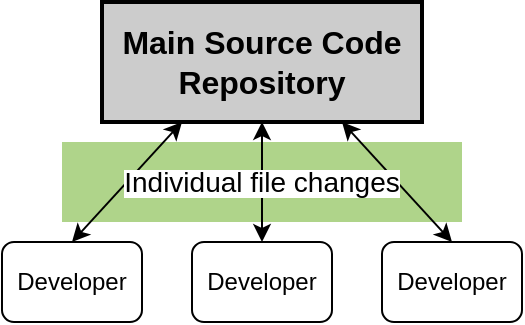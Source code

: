<mxfile version="21.5.2" type="embed">
    <diagram id="3EUH75zWSMYmcWt198lO" name="Page-1">
        <mxGraphModel dx="235" dy="281" grid="1" gridSize="10" guides="1" tooltips="1" connect="1" arrows="1" fold="1" page="1" pageScale="1" pageWidth="850" pageHeight="1100" background="#ffffff" math="0" shadow="0">
            <root>
                <mxCell id="0"/>
                <mxCell id="1" parent="0"/>
                <mxCell id="9" value="" style="rounded=0;whiteSpace=wrap;html=1;fillColor=#60a917;opacity=50;fontColor=#ffffff;strokeColor=none;" parent="1" vertex="1">
                    <mxGeometry x="260" y="190" width="200" height="40" as="geometry"/>
                </mxCell>
                <mxCell id="2" value="&lt;font size=&quot;1&quot; style=&quot;&quot;&gt;&lt;b style=&quot;font-size: 16px;&quot;&gt;Main Source Code Repository&lt;/b&gt;&lt;/font&gt;" style="rounded=0;whiteSpace=wrap;html=1;strokeColor=#000000;fontColor=#000000;fillColor=#CCCCCC;strokeWidth=2;" parent="1" vertex="1">
                    <mxGeometry x="280" y="120" width="160" height="60" as="geometry"/>
                </mxCell>
                <mxCell id="6" style="edgeStyle=none;html=1;entryX=0.25;entryY=1;entryDx=0;entryDy=0;startArrow=classic;startFill=1;exitX=0.5;exitY=0;exitDx=0;exitDy=0;strokeColor=#000000;fontColor=#000000;" parent="1" source="3" target="2" edge="1">
                    <mxGeometry relative="1" as="geometry"/>
                </mxCell>
                <mxCell id="3" value="Developer" style="rounded=1;whiteSpace=wrap;html=1;strokeColor=#000000;fontColor=#000000;fillColor=#FFFFFF;strokeWidth=1;" parent="1" vertex="1">
                    <mxGeometry x="230" y="240" width="70" height="40" as="geometry"/>
                </mxCell>
                <mxCell id="7" style="edgeStyle=none;html=1;exitX=0.5;exitY=0;exitDx=0;exitDy=0;entryX=0.5;entryY=1;entryDx=0;entryDy=0;startArrow=classic;startFill=1;strokeColor=#000000;fontColor=#000000;" parent="1" source="4" target="2" edge="1">
                    <mxGeometry relative="1" as="geometry"/>
                </mxCell>
                <mxCell id="4" value="Developer" style="rounded=1;whiteSpace=wrap;html=1;strokeColor=#000000;fontColor=#000000;fillColor=#FFFFFF;strokeWidth=1;" parent="1" vertex="1">
                    <mxGeometry x="325" y="240" width="70" height="40" as="geometry"/>
                </mxCell>
                <mxCell id="8" style="edgeStyle=none;html=1;exitX=0.5;exitY=0;exitDx=0;exitDy=0;entryX=0.75;entryY=1;entryDx=0;entryDy=0;startArrow=classic;startFill=1;strokeColor=#000000;fontColor=#000000;" parent="1" source="5" target="2" edge="1">
                    <mxGeometry relative="1" as="geometry"/>
                </mxCell>
                <mxCell id="5" value="Developer" style="rounded=1;whiteSpace=wrap;html=1;strokeColor=#000000;fontColor=#000000;fillColor=#FFFFFF;strokeWidth=1;" parent="1" vertex="1">
                    <mxGeometry x="420" y="240" width="70" height="40" as="geometry"/>
                </mxCell>
                <mxCell id="10" value="&lt;p style=&quot;line-height: 120%;&quot;&gt;&lt;span style=&quot;background-color: rgb(255, 255, 255);&quot;&gt;&lt;font style=&quot;font-size: 14px;&quot; color=&quot;#000000&quot;&gt;Individual file changes&lt;/font&gt;&lt;/span&gt;&lt;/p&gt;" style="text;html=1;strokeColor=none;fillColor=none;align=center;verticalAlign=middle;whiteSpace=wrap;rounded=0;" vertex="1" parent="1">
                    <mxGeometry x="270" y="195" width="180" height="30" as="geometry"/>
                </mxCell>
            </root>
        </mxGraphModel>
    </diagram>
</mxfile>